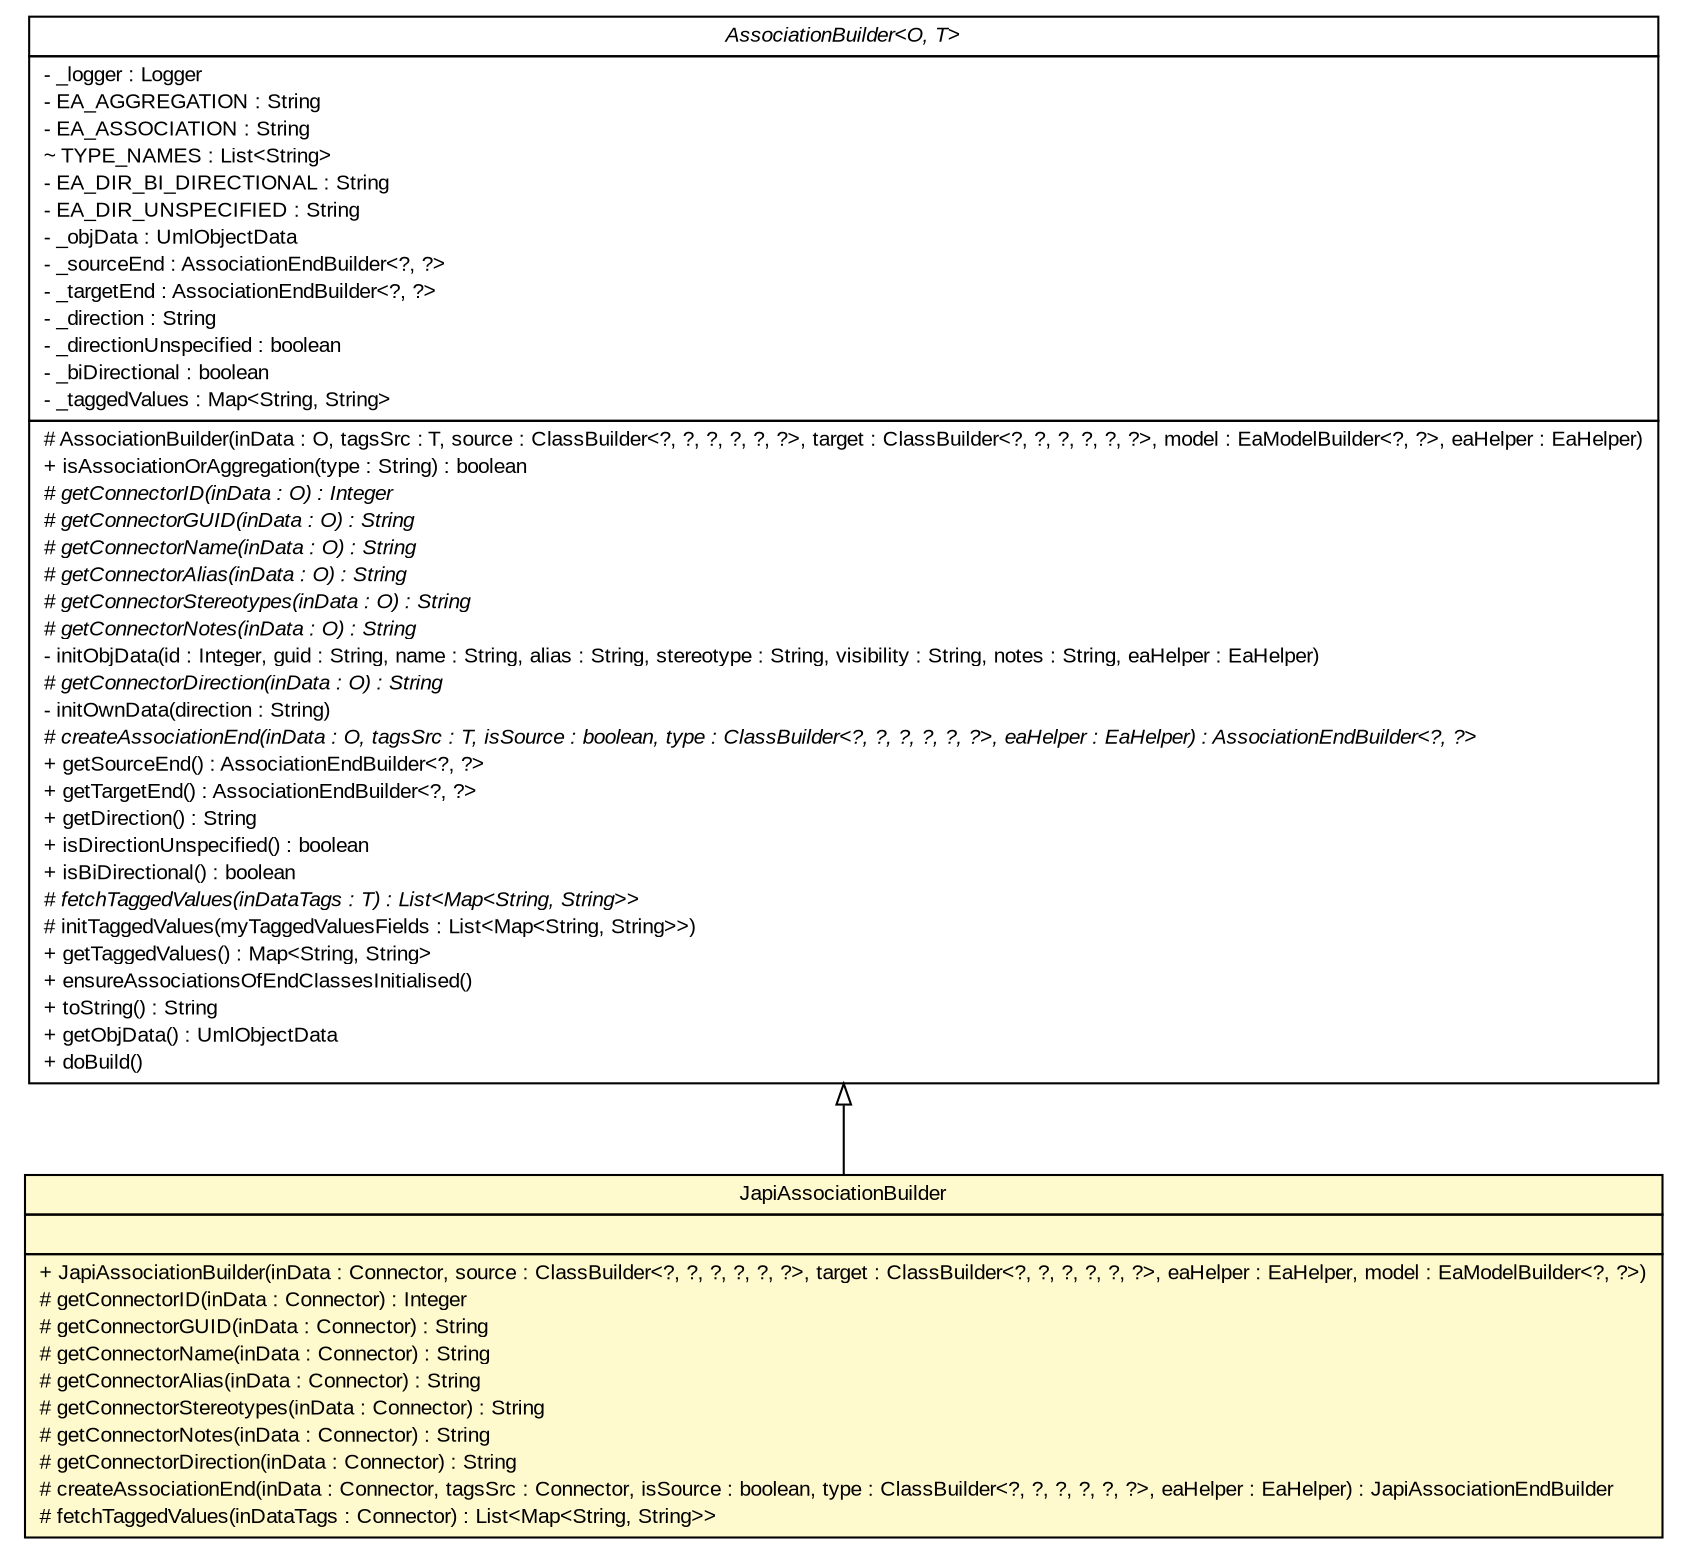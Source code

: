 #!/usr/local/bin/dot
#
# Class diagram 
# Generated by UMLGraph version R5_6_6-6-g3bdff0 (http://www.umlgraph.org/)
#

digraph G {
	edge [fontname="arial",fontsize=10,labelfontname="arial",labelfontsize=10];
	node [fontname="arial",fontsize=10,shape=plaintext];
	nodesep=0.25;
	ranksep=0.5;
	// org.tanjakostic.jcleancim.builder.ea.AssociationBuilder<O, T>
	c123629 [label=<<table title="org.tanjakostic.jcleancim.builder.ea.AssociationBuilder" border="0" cellborder="1" cellspacing="0" cellpadding="2" port="p" href="../AssociationBuilder.html">
		<tr><td><table border="0" cellspacing="0" cellpadding="1">
<tr><td align="center" balign="center"><font face="Arial Italic"> AssociationBuilder&lt;O, T&gt; </font></td></tr>
		</table></td></tr>
		<tr><td><table border="0" cellspacing="0" cellpadding="1">
<tr><td align="left" balign="left"> - _logger : Logger </td></tr>
<tr><td align="left" balign="left"> - EA_AGGREGATION : String </td></tr>
<tr><td align="left" balign="left"> - EA_ASSOCIATION : String </td></tr>
<tr><td align="left" balign="left"> ~ TYPE_NAMES : List&lt;String&gt; </td></tr>
<tr><td align="left" balign="left"> - EA_DIR_BI_DIRECTIONAL : String </td></tr>
<tr><td align="left" balign="left"> - EA_DIR_UNSPECIFIED : String </td></tr>
<tr><td align="left" balign="left"> - _objData : UmlObjectData </td></tr>
<tr><td align="left" balign="left"> - _sourceEnd : AssociationEndBuilder&lt;?, ?&gt; </td></tr>
<tr><td align="left" balign="left"> - _targetEnd : AssociationEndBuilder&lt;?, ?&gt; </td></tr>
<tr><td align="left" balign="left"> - _direction : String </td></tr>
<tr><td align="left" balign="left"> - _directionUnspecified : boolean </td></tr>
<tr><td align="left" balign="left"> - _biDirectional : boolean </td></tr>
<tr><td align="left" balign="left"> - _taggedValues : Map&lt;String, String&gt; </td></tr>
		</table></td></tr>
		<tr><td><table border="0" cellspacing="0" cellpadding="1">
<tr><td align="left" balign="left"> # AssociationBuilder(inData : O, tagsSrc : T, source : ClassBuilder&lt;?, ?, ?, ?, ?, ?&gt;, target : ClassBuilder&lt;?, ?, ?, ?, ?, ?&gt;, model : EaModelBuilder&lt;?, ?&gt;, eaHelper : EaHelper) </td></tr>
<tr><td align="left" balign="left"> + isAssociationOrAggregation(type : String) : boolean </td></tr>
<tr><td align="left" balign="left"><font face="Arial Italic" point-size="10.0"> # getConnectorID(inData : O) : Integer </font></td></tr>
<tr><td align="left" balign="left"><font face="Arial Italic" point-size="10.0"> # getConnectorGUID(inData : O) : String </font></td></tr>
<tr><td align="left" balign="left"><font face="Arial Italic" point-size="10.0"> # getConnectorName(inData : O) : String </font></td></tr>
<tr><td align="left" balign="left"><font face="Arial Italic" point-size="10.0"> # getConnectorAlias(inData : O) : String </font></td></tr>
<tr><td align="left" balign="left"><font face="Arial Italic" point-size="10.0"> # getConnectorStereotypes(inData : O) : String </font></td></tr>
<tr><td align="left" balign="left"><font face="Arial Italic" point-size="10.0"> # getConnectorNotes(inData : O) : String </font></td></tr>
<tr><td align="left" balign="left"> - initObjData(id : Integer, guid : String, name : String, alias : String, stereotype : String, visibility : String, notes : String, eaHelper : EaHelper) </td></tr>
<tr><td align="left" balign="left"><font face="Arial Italic" point-size="10.0"> # getConnectorDirection(inData : O) : String </font></td></tr>
<tr><td align="left" balign="left"> - initOwnData(direction : String) </td></tr>
<tr><td align="left" balign="left"><font face="Arial Italic" point-size="10.0"> # createAssociationEnd(inData : O, tagsSrc : T, isSource : boolean, type : ClassBuilder&lt;?, ?, ?, ?, ?, ?&gt;, eaHelper : EaHelper) : AssociationEndBuilder&lt;?, ?&gt; </font></td></tr>
<tr><td align="left" balign="left"> + getSourceEnd() : AssociationEndBuilder&lt;?, ?&gt; </td></tr>
<tr><td align="left" balign="left"> + getTargetEnd() : AssociationEndBuilder&lt;?, ?&gt; </td></tr>
<tr><td align="left" balign="left"> + getDirection() : String </td></tr>
<tr><td align="left" balign="left"> + isDirectionUnspecified() : boolean </td></tr>
<tr><td align="left" balign="left"> + isBiDirectional() : boolean </td></tr>
<tr><td align="left" balign="left"><font face="Arial Italic" point-size="10.0"> # fetchTaggedValues(inDataTags : T) : List&lt;Map&lt;String, String&gt;&gt; </font></td></tr>
<tr><td align="left" balign="left"> # initTaggedValues(myTaggedValuesFields : List&lt;Map&lt;String, String&gt;&gt;) </td></tr>
<tr><td align="left" balign="left"> + getTaggedValues() : Map&lt;String, String&gt; </td></tr>
<tr><td align="left" balign="left"> + ensureAssociationsOfEndClassesInitialised() </td></tr>
<tr><td align="left" balign="left"> + toString() : String </td></tr>
<tr><td align="left" balign="left"> + getObjData() : UmlObjectData </td></tr>
<tr><td align="left" balign="left"> + doBuild() </td></tr>
		</table></td></tr>
		</table>>, URL="../AssociationBuilder.html", fontname="arial", fontcolor="black", fontsize=10.0];
	// org.tanjakostic.jcleancim.builder.ea.japi.JapiAssociationBuilder
	c123657 [label=<<table title="org.tanjakostic.jcleancim.builder.ea.japi.JapiAssociationBuilder" border="0" cellborder="1" cellspacing="0" cellpadding="2" port="p" bgcolor="lemonChiffon" href="./JapiAssociationBuilder.html">
		<tr><td><table border="0" cellspacing="0" cellpadding="1">
<tr><td align="center" balign="center"> JapiAssociationBuilder </td></tr>
		</table></td></tr>
		<tr><td><table border="0" cellspacing="0" cellpadding="1">
<tr><td align="left" balign="left">  </td></tr>
		</table></td></tr>
		<tr><td><table border="0" cellspacing="0" cellpadding="1">
<tr><td align="left" balign="left"> + JapiAssociationBuilder(inData : Connector, source : ClassBuilder&lt;?, ?, ?, ?, ?, ?&gt;, target : ClassBuilder&lt;?, ?, ?, ?, ?, ?&gt;, eaHelper : EaHelper, model : EaModelBuilder&lt;?, ?&gt;) </td></tr>
<tr><td align="left" balign="left"> # getConnectorID(inData : Connector) : Integer </td></tr>
<tr><td align="left" balign="left"> # getConnectorGUID(inData : Connector) : String </td></tr>
<tr><td align="left" balign="left"> # getConnectorName(inData : Connector) : String </td></tr>
<tr><td align="left" balign="left"> # getConnectorAlias(inData : Connector) : String </td></tr>
<tr><td align="left" balign="left"> # getConnectorStereotypes(inData : Connector) : String </td></tr>
<tr><td align="left" balign="left"> # getConnectorNotes(inData : Connector) : String </td></tr>
<tr><td align="left" balign="left"> # getConnectorDirection(inData : Connector) : String </td></tr>
<tr><td align="left" balign="left"> # createAssociationEnd(inData : Connector, tagsSrc : Connector, isSource : boolean, type : ClassBuilder&lt;?, ?, ?, ?, ?, ?&gt;, eaHelper : EaHelper) : JapiAssociationEndBuilder </td></tr>
<tr><td align="left" balign="left"> # fetchTaggedValues(inDataTags : Connector) : List&lt;Map&lt;String, String&gt;&gt; </td></tr>
		</table></td></tr>
		</table>>, URL="./JapiAssociationBuilder.html", fontname="arial", fontcolor="black", fontsize=10.0];
	//org.tanjakostic.jcleancim.builder.ea.japi.JapiAssociationBuilder extends org.tanjakostic.jcleancim.builder.ea.AssociationBuilder<org.sparx.Connector, org.sparx.Connector>
	c123629:p -> c123657:p [dir=back,arrowtail=empty];
}

